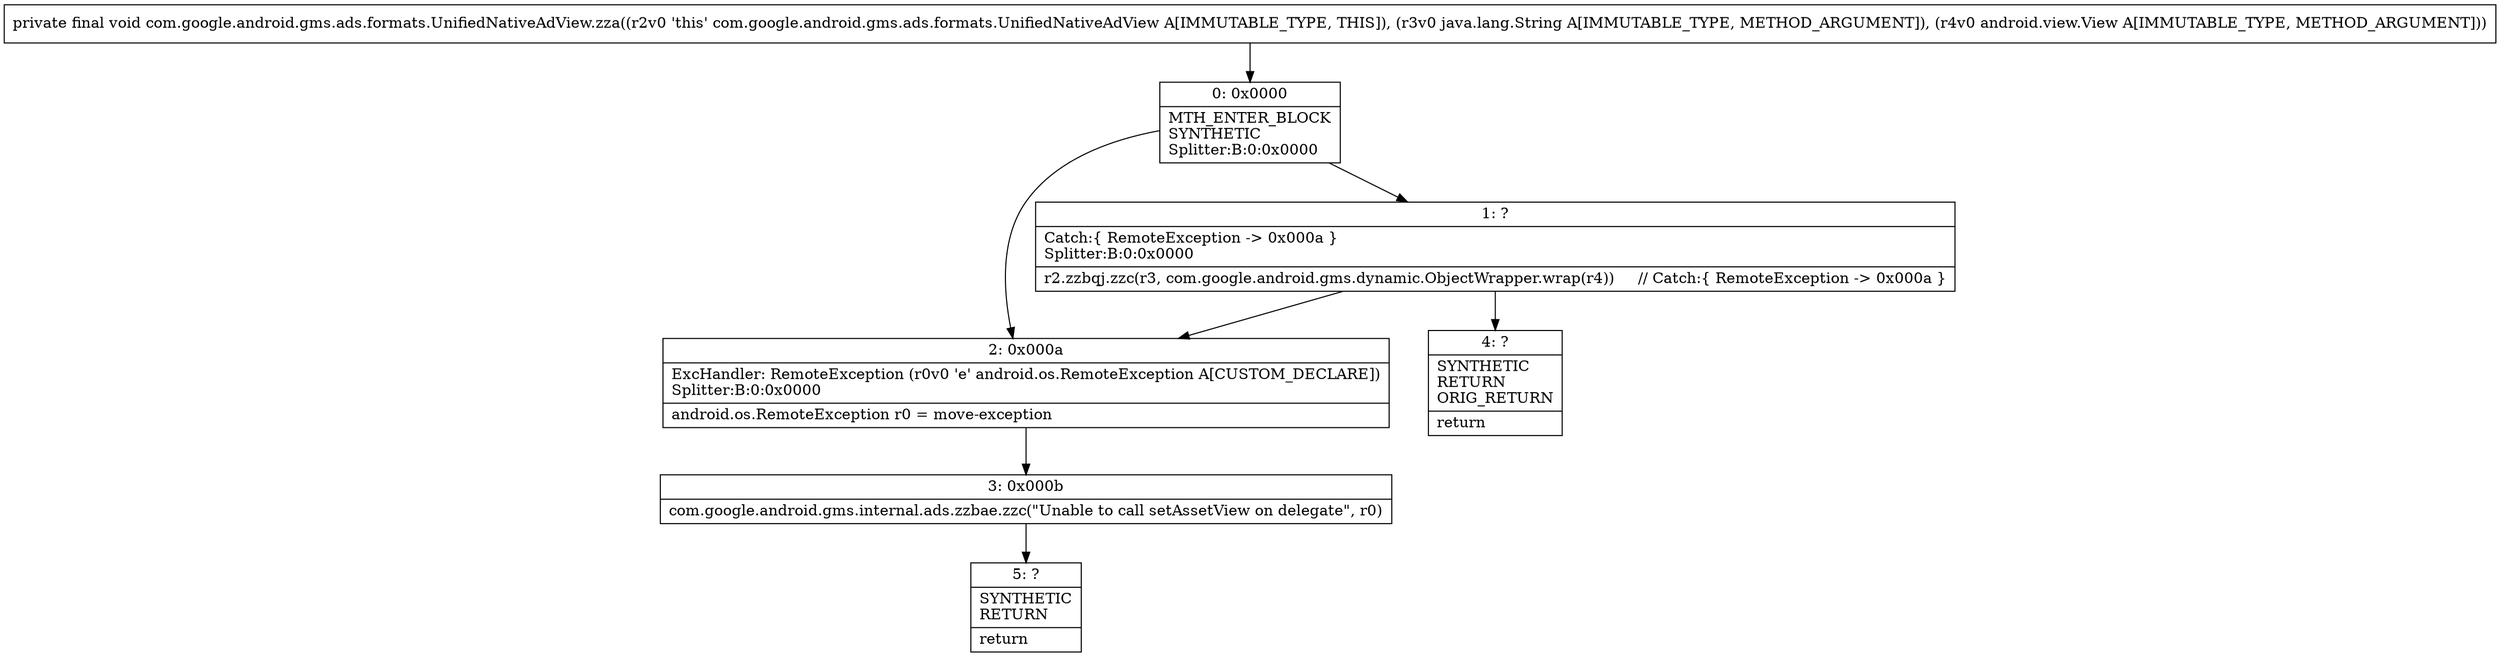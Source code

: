 digraph "CFG forcom.google.android.gms.ads.formats.UnifiedNativeAdView.zza(Ljava\/lang\/String;Landroid\/view\/View;)V" {
Node_0 [shape=record,label="{0\:\ 0x0000|MTH_ENTER_BLOCK\lSYNTHETIC\lSplitter:B:0:0x0000\l}"];
Node_1 [shape=record,label="{1\:\ ?|Catch:\{ RemoteException \-\> 0x000a \}\lSplitter:B:0:0x0000\l|r2.zzbqj.zzc(r3, com.google.android.gms.dynamic.ObjectWrapper.wrap(r4))     \/\/ Catch:\{ RemoteException \-\> 0x000a \}\l}"];
Node_2 [shape=record,label="{2\:\ 0x000a|ExcHandler: RemoteException (r0v0 'e' android.os.RemoteException A[CUSTOM_DECLARE])\lSplitter:B:0:0x0000\l|android.os.RemoteException r0 = move\-exception\l}"];
Node_3 [shape=record,label="{3\:\ 0x000b|com.google.android.gms.internal.ads.zzbae.zzc(\"Unable to call setAssetView on delegate\", r0)\l}"];
Node_4 [shape=record,label="{4\:\ ?|SYNTHETIC\lRETURN\lORIG_RETURN\l|return\l}"];
Node_5 [shape=record,label="{5\:\ ?|SYNTHETIC\lRETURN\l|return\l}"];
MethodNode[shape=record,label="{private final void com.google.android.gms.ads.formats.UnifiedNativeAdView.zza((r2v0 'this' com.google.android.gms.ads.formats.UnifiedNativeAdView A[IMMUTABLE_TYPE, THIS]), (r3v0 java.lang.String A[IMMUTABLE_TYPE, METHOD_ARGUMENT]), (r4v0 android.view.View A[IMMUTABLE_TYPE, METHOD_ARGUMENT])) }"];
MethodNode -> Node_0;
Node_0 -> Node_1;
Node_0 -> Node_2;
Node_1 -> Node_2;
Node_1 -> Node_4;
Node_2 -> Node_3;
Node_3 -> Node_5;
}


